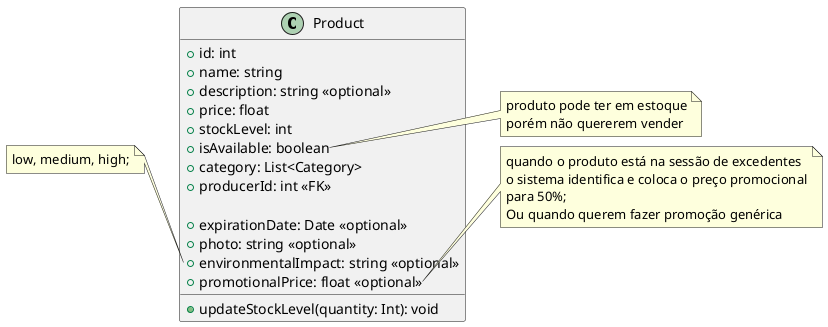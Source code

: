 @startuml
'https://plantuml.com/class-diagram
class Product{
    + id: int
    + name: string
    + description: string <<optional>>
    + price: float
    + stockLevel: int
    + isAvailable: boolean
    + category: List<Category>
    + producerId: int <<FK>>

    + expirationDate: Date <<optional>>
    + photo: string <<optional>>
    + environmentalImpact: string <<optional>>
    + promotionalPrice: float <<optional>>

    + updateStockLevel(quantity: Int): void
}

note right of Product::isAvailable
    produto pode ter em estoque
    porém não quererem vender
end note

note left of Product::environmentalImpact
    low, medium, high;
end note

note right of Product::promotionalPrice
    quando o produto está na sessão de excedentes
    o sistema identifica e coloca o preço promocional
    para 50%;
    Ou quando querem fazer promoção genérica
end note


@enduml